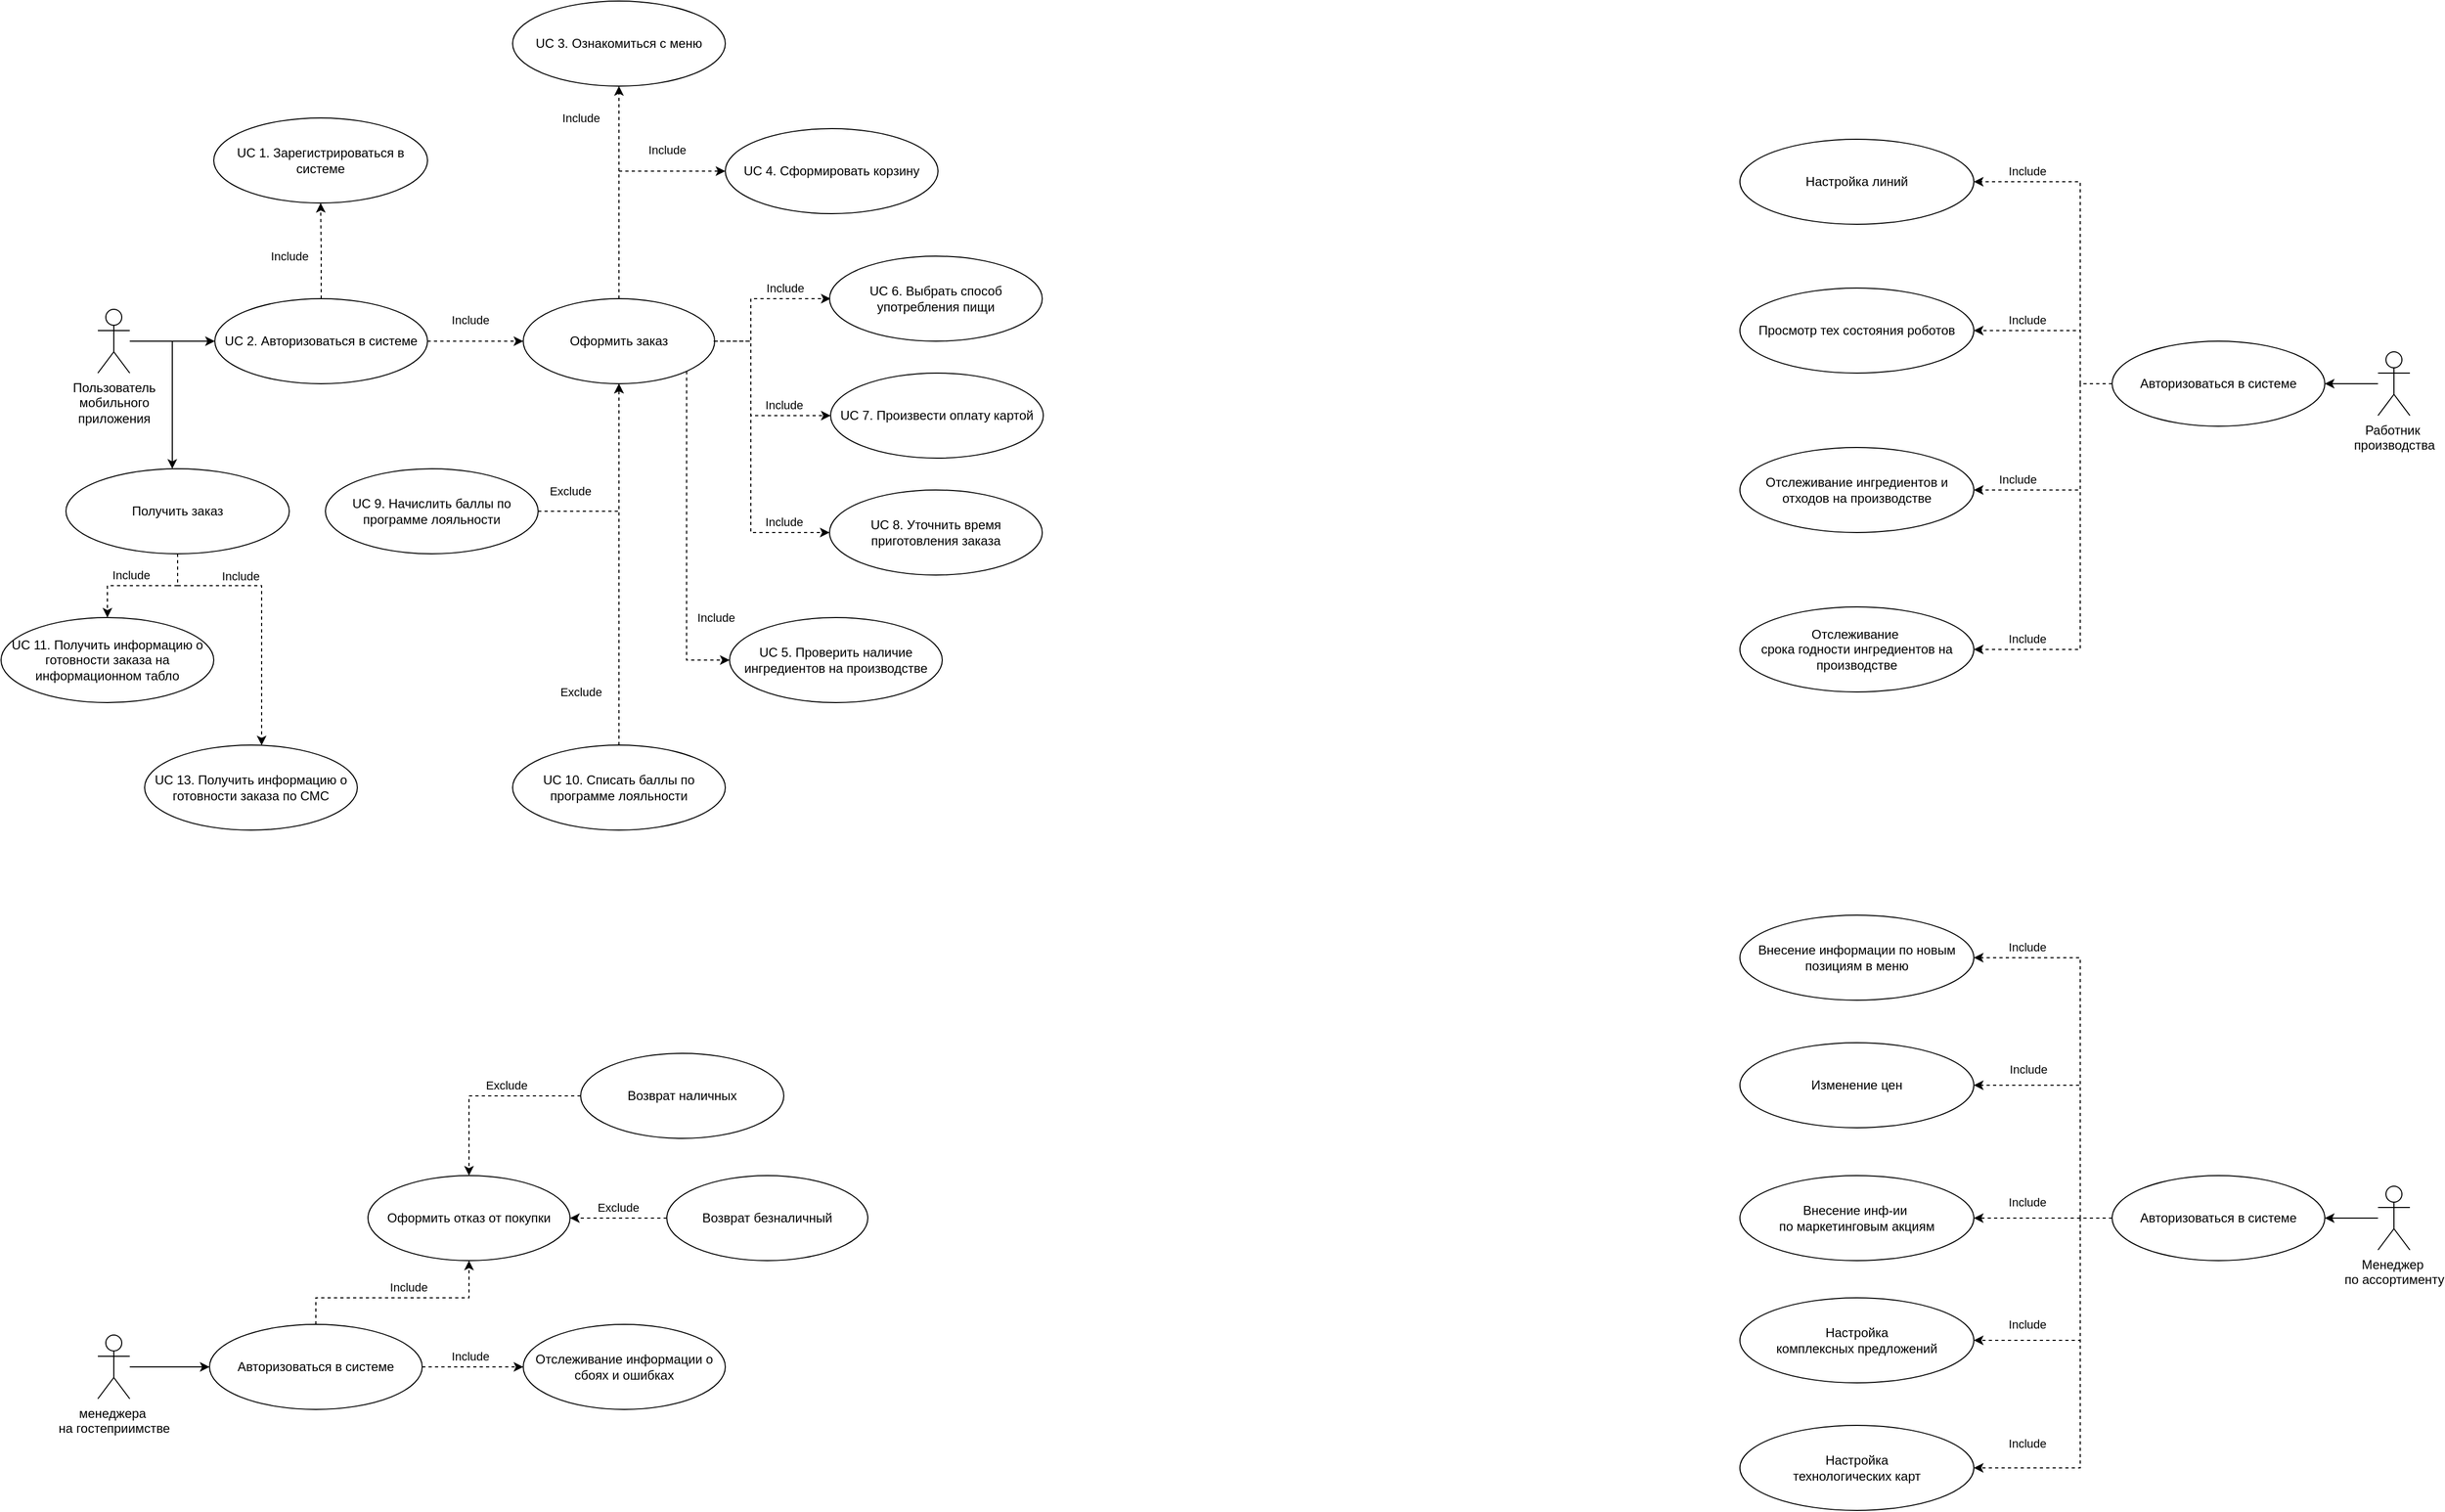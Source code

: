 <mxfile version="24.7.8">
  <diagram name="Use Case Диаграмма" id="fJJq1XX_mRZzDXfVeCcK">
    <mxGraphModel dx="3212" dy="3444" grid="1" gridSize="10" guides="1" tooltips="1" connect="1" arrows="1" fold="1" page="1" pageScale="1" pageWidth="2336" pageHeight="1654" math="0" shadow="0">
      <root>
        <mxCell id="0" />
        <mxCell id="1" parent="0" />
        <mxCell id="2KnxjuEomBfJzouwD6Fb-40" style="edgeStyle=orthogonalEdgeStyle;rounded=0;orthogonalLoop=1;jettySize=auto;html=1;" parent="1" source="2KnxjuEomBfJzouwD6Fb-1" target="WVVziGgROj0bDpGngW4Q-1" edge="1">
          <mxGeometry relative="1" as="geometry">
            <Array as="points">
              <mxPoint x="166" y="360" />
            </Array>
            <mxPoint x="176" y="670" as="targetPoint" />
          </mxGeometry>
        </mxCell>
        <mxCell id="2KnxjuEomBfJzouwD6Fb-1" value="Пользователь&lt;div&gt;мобильного&lt;/div&gt;&lt;div&gt;приложения&lt;/div&gt;" style="shape=umlActor;verticalLabelPosition=bottom;verticalAlign=top;html=1;outlineConnect=0;" parent="1" vertex="1">
          <mxGeometry x="96" y="330" width="30" height="60" as="geometry" />
        </mxCell>
        <mxCell id="2KnxjuEomBfJzouwD6Fb-2" value="UC 3. Ознакомиться с меню" style="ellipse;whiteSpace=wrap;html=1;" parent="1" vertex="1">
          <mxGeometry x="486" y="40" width="200" height="80" as="geometry" />
        </mxCell>
        <mxCell id="WVVziGgROj0bDpGngW4Q-11" style="edgeStyle=orthogonalEdgeStyle;rounded=0;orthogonalLoop=1;jettySize=auto;html=1;entryX=0;entryY=0.5;entryDx=0;entryDy=0;" parent="1" source="2KnxjuEomBfJzouwD6Fb-4" target="fuGRsd_ZNtnHL-tRLTo3-11" edge="1">
          <mxGeometry relative="1" as="geometry" />
        </mxCell>
        <mxCell id="2KnxjuEomBfJzouwD6Fb-4" value="менеджера&amp;nbsp;&lt;div&gt;на гостеприимстве&lt;/div&gt;" style="shape=umlActor;verticalLabelPosition=bottom;verticalAlign=top;html=1;outlineConnect=0;" parent="1" vertex="1">
          <mxGeometry x="96" y="1295" width="30" height="60" as="geometry" />
        </mxCell>
        <mxCell id="2KnxjuEomBfJzouwD6Fb-5" value="Работник&amp;nbsp;&lt;div&gt;производства&lt;/div&gt;" style="shape=umlActor;verticalLabelPosition=bottom;verticalAlign=top;html=1;outlineConnect=0;" parent="1" vertex="1">
          <mxGeometry x="2240" y="370" width="30" height="60" as="geometry" />
        </mxCell>
        <mxCell id="2KnxjuEomBfJzouwD6Fb-22" style="edgeStyle=orthogonalEdgeStyle;rounded=0;orthogonalLoop=1;jettySize=auto;html=1;entryX=0.5;entryY=1;entryDx=0;entryDy=0;dashed=1;exitX=0.5;exitY=0;exitDx=0;exitDy=0;" parent="1" source="2KnxjuEomBfJzouwD6Fb-7" target="2KnxjuEomBfJzouwD6Fb-2" edge="1">
          <mxGeometry relative="1" as="geometry" />
        </mxCell>
        <mxCell id="JKTobScpTLqDX-uIJul1-3" value="Include" style="edgeLabel;html=1;align=center;verticalAlign=middle;resizable=0;points=[];" parent="2KnxjuEomBfJzouwD6Fb-22" vertex="1" connectable="0">
          <mxGeometry x="0.391" y="1" relative="1" as="geometry">
            <mxPoint x="-35" y="-31" as="offset" />
          </mxGeometry>
        </mxCell>
        <mxCell id="2KnxjuEomBfJzouwD6Fb-36" style="edgeStyle=orthogonalEdgeStyle;rounded=0;orthogonalLoop=1;jettySize=auto;html=1;dashed=1;entryX=0;entryY=0.5;entryDx=0;entryDy=0;" parent="1" source="2KnxjuEomBfJzouwD6Fb-7" target="2KnxjuEomBfJzouwD6Fb-17" edge="1">
          <mxGeometry relative="1" as="geometry">
            <Array as="points">
              <mxPoint x="586" y="200" />
            </Array>
          </mxGeometry>
        </mxCell>
        <mxCell id="JKTobScpTLqDX-uIJul1-2" value="Include" style="edgeLabel;html=1;align=center;verticalAlign=middle;resizable=0;points=[];" parent="2KnxjuEomBfJzouwD6Fb-36" vertex="1" connectable="0">
          <mxGeometry x="0.297" y="3" relative="1" as="geometry">
            <mxPoint x="22" y="-17" as="offset" />
          </mxGeometry>
        </mxCell>
        <mxCell id="WVVziGgROj0bDpGngW4Q-5" style="edgeStyle=orthogonalEdgeStyle;rounded=0;orthogonalLoop=1;jettySize=auto;html=1;dashed=1;entryX=0;entryY=0.5;entryDx=0;entryDy=0;exitX=1;exitY=0.5;exitDx=0;exitDy=0;" parent="1" source="2KnxjuEomBfJzouwD6Fb-7" target="2KnxjuEomBfJzouwD6Fb-15" edge="1">
          <mxGeometry relative="1" as="geometry">
            <Array as="points">
              <mxPoint x="710" y="360" />
              <mxPoint x="710" y="430" />
            </Array>
            <mxPoint x="686" y="360" as="sourcePoint" />
            <mxPoint x="797" y="320" as="targetPoint" />
          </mxGeometry>
        </mxCell>
        <mxCell id="JKTobScpTLqDX-uIJul1-1" value="Include" style="edgeLabel;html=1;align=center;verticalAlign=middle;resizable=0;points=[];" parent="WVVziGgROj0bDpGngW4Q-5" vertex="1" connectable="0">
          <mxGeometry x="0.23" y="2" relative="1" as="geometry">
            <mxPoint x="25" y="-8" as="offset" />
          </mxGeometry>
        </mxCell>
        <mxCell id="2KnxjuEomBfJzouwD6Fb-7" value="&lt;div&gt;Оформить заказ&lt;/div&gt;" style="ellipse;whiteSpace=wrap;html=1;" parent="1" vertex="1">
          <mxGeometry x="496" y="320" width="180" height="80" as="geometry" />
        </mxCell>
        <mxCell id="2KnxjuEomBfJzouwD6Fb-15" value="UC 7. Произвести оплату картой" style="ellipse;whiteSpace=wrap;html=1;" parent="1" vertex="1">
          <mxGeometry x="785" y="390" width="200" height="80" as="geometry" />
        </mxCell>
        <mxCell id="2KnxjuEomBfJzouwD6Fb-17" value="UC 4. Сформировать корзину" style="ellipse;whiteSpace=wrap;html=1;" parent="1" vertex="1">
          <mxGeometry x="686" y="160" width="200" height="80" as="geometry" />
        </mxCell>
        <mxCell id="2KnxjuEomBfJzouwD6Fb-37" value="UC 1. Зарегистрироваться в системе" style="ellipse;whiteSpace=wrap;html=1;" parent="1" vertex="1">
          <mxGeometry x="205" y="150" width="201" height="80" as="geometry" />
        </mxCell>
        <mxCell id="WVVziGgROj0bDpGngW4Q-1" value="Получить заказ" style="ellipse;whiteSpace=wrap;html=1;" parent="1" vertex="1">
          <mxGeometry x="66" y="480" width="210" height="80" as="geometry" />
        </mxCell>
        <mxCell id="WVVziGgROj0bDpGngW4Q-10" value="Оформить отказ от покупки" style="ellipse;whiteSpace=wrap;html=1;" parent="1" vertex="1">
          <mxGeometry x="350" y="1145" width="190" height="80" as="geometry" />
        </mxCell>
        <mxCell id="WVVziGgROj0bDpGngW4Q-41" style="edgeStyle=orthogonalEdgeStyle;rounded=0;orthogonalLoop=1;jettySize=auto;html=1;dashed=1;" parent="1" source="WVVziGgROj0bDpGngW4Q-12" target="WVVziGgROj0bDpGngW4Q-10" edge="1">
          <mxGeometry relative="1" as="geometry" />
        </mxCell>
        <mxCell id="JKTobScpTLqDX-uIJul1-8" value="Exclude" style="edgeLabel;html=1;align=center;verticalAlign=middle;resizable=0;points=[];" parent="WVVziGgROj0bDpGngW4Q-41" vertex="1" connectable="0">
          <mxGeometry x="-0.219" y="-2" relative="1" as="geometry">
            <mxPoint y="-8" as="offset" />
          </mxGeometry>
        </mxCell>
        <mxCell id="WVVziGgROj0bDpGngW4Q-12" value="Возврат наличных" style="ellipse;whiteSpace=wrap;html=1;" parent="1" vertex="1">
          <mxGeometry x="550" y="1030" width="191" height="80" as="geometry" />
        </mxCell>
        <mxCell id="WVVziGgROj0bDpGngW4Q-42" style="edgeStyle=orthogonalEdgeStyle;rounded=0;orthogonalLoop=1;jettySize=auto;html=1;dashed=1;" parent="1" source="WVVziGgROj0bDpGngW4Q-13" target="WVVziGgROj0bDpGngW4Q-10" edge="1">
          <mxGeometry relative="1" as="geometry" />
        </mxCell>
        <mxCell id="JKTobScpTLqDX-uIJul1-9" value="Exclude" style="edgeLabel;html=1;align=center;verticalAlign=middle;resizable=0;points=[];" parent="WVVziGgROj0bDpGngW4Q-42" vertex="1" connectable="0">
          <mxGeometry x="0.161" y="-2" relative="1" as="geometry">
            <mxPoint x="7" y="-8" as="offset" />
          </mxGeometry>
        </mxCell>
        <mxCell id="WVVziGgROj0bDpGngW4Q-13" value="Возврат безналичный" style="ellipse;whiteSpace=wrap;html=1;" parent="1" vertex="1">
          <mxGeometry x="631" y="1145" width="189" height="80" as="geometry" />
        </mxCell>
        <mxCell id="WVVziGgROj0bDpGngW4Q-16" value="Отслеживание информации о сбоях и ошибках" style="ellipse;whiteSpace=wrap;html=1;" parent="1" vertex="1">
          <mxGeometry x="496" y="1285" width="190" height="80" as="geometry" />
        </mxCell>
        <mxCell id="WVVziGgROj0bDpGngW4Q-18" value="Просмотр тех состояния роботов" style="ellipse;whiteSpace=wrap;html=1;" parent="1" vertex="1">
          <mxGeometry x="1640" y="310" width="220" height="80" as="geometry" />
        </mxCell>
        <mxCell id="fuGRsd_ZNtnHL-tRLTo3-41" style="edgeStyle=orthogonalEdgeStyle;rounded=0;orthogonalLoop=1;jettySize=auto;html=1;" edge="1" parent="1" source="WVVziGgROj0bDpGngW4Q-24" target="fuGRsd_ZNtnHL-tRLTo3-40">
          <mxGeometry relative="1" as="geometry" />
        </mxCell>
        <mxCell id="WVVziGgROj0bDpGngW4Q-24" value="Менеджер&amp;nbsp;&lt;div&gt;&lt;span style=&quot;background-color: initial;&quot;&gt;по ассортименту&lt;/span&gt;&lt;br&gt;&lt;/div&gt;" style="shape=umlActor;verticalLabelPosition=bottom;verticalAlign=top;html=1;outlineConnect=0;" parent="1" vertex="1">
          <mxGeometry x="2240" y="1155" width="30" height="60" as="geometry" />
        </mxCell>
        <mxCell id="WVVziGgROj0bDpGngW4Q-25" value="Изменение цен" style="ellipse;whiteSpace=wrap;html=1;" parent="1" vertex="1">
          <mxGeometry x="1640" y="1020" width="220" height="80" as="geometry" />
        </mxCell>
        <mxCell id="WVVziGgROj0bDpGngW4Q-26" value="Внесение инф-ии&amp;nbsp;&lt;div&gt;по маркетинговым акциям&lt;/div&gt;" style="ellipse;whiteSpace=wrap;html=1;" parent="1" vertex="1">
          <mxGeometry x="1640" y="1145" width="220" height="80" as="geometry" />
        </mxCell>
        <mxCell id="WVVziGgROj0bDpGngW4Q-27" value="&lt;div&gt;Настройка&lt;/div&gt;&lt;div&gt;комплексных предложений&lt;/div&gt;" style="ellipse;whiteSpace=wrap;html=1;" parent="1" vertex="1">
          <mxGeometry x="1640" y="1260" width="220" height="80" as="geometry" />
        </mxCell>
        <mxCell id="WVVziGgROj0bDpGngW4Q-28" value="Настройка&lt;div&gt;технологических карт&lt;/div&gt;" style="ellipse;whiteSpace=wrap;html=1;" parent="1" vertex="1">
          <mxGeometry x="1640" y="1380" width="220" height="80" as="geometry" />
        </mxCell>
        <mxCell id="RK_-q4mZu8b8Ad0vriyA-3" value="Внесение информации по новым позициям в меню" style="ellipse;whiteSpace=wrap;html=1;" parent="1" vertex="1">
          <mxGeometry x="1640" y="900" width="220" height="80" as="geometry" />
        </mxCell>
        <mxCell id="3RgpwWAc2uI96QLU7Ao8-4" value="Настройка линий" style="ellipse;whiteSpace=wrap;html=1;" parent="1" vertex="1">
          <mxGeometry x="1640" y="170" width="220" height="80" as="geometry" />
        </mxCell>
        <mxCell id="3RgpwWAc2uI96QLU7Ao8-6" value="Отслеживание ингредиентов и отходов на производстве" style="ellipse;whiteSpace=wrap;html=1;" parent="1" vertex="1">
          <mxGeometry x="1640" y="460" width="220" height="80" as="geometry" />
        </mxCell>
        <mxCell id="3RgpwWAc2uI96QLU7Ao8-7" value="Отслеживание&amp;nbsp;&lt;div&gt;срока годности ингредиентов на производстве&lt;/div&gt;" style="ellipse;whiteSpace=wrap;html=1;" parent="1" vertex="1">
          <mxGeometry x="1640" y="610" width="220" height="80" as="geometry" />
        </mxCell>
        <mxCell id="UeGWLzC9heVgN8gd-0fB-1" value="UC 10. Списать баллы по программе лояльности" style="ellipse;whiteSpace=wrap;html=1;" parent="1" vertex="1">
          <mxGeometry x="486" y="740" width="200" height="80" as="geometry" />
        </mxCell>
        <mxCell id="UeGWLzC9heVgN8gd-0fB-2" style="edgeStyle=orthogonalEdgeStyle;rounded=0;orthogonalLoop=1;jettySize=auto;html=1;dashed=1;exitX=0.5;exitY=0;exitDx=0;exitDy=0;entryX=0.5;entryY=1;entryDx=0;entryDy=0;" parent="1" source="UeGWLzC9heVgN8gd-0fB-1" target="2KnxjuEomBfJzouwD6Fb-7" edge="1">
          <mxGeometry relative="1" as="geometry">
            <Array as="points" />
            <mxPoint x="773" y="690" as="sourcePoint" />
            <mxPoint x="666" y="520" as="targetPoint" />
          </mxGeometry>
        </mxCell>
        <mxCell id="UeGWLzC9heVgN8gd-0fB-3" value="Exclude" style="edgeLabel;html=1;align=center;verticalAlign=middle;resizable=0;points=[];" parent="UeGWLzC9heVgN8gd-0fB-2" vertex="1" connectable="0">
          <mxGeometry x="0.471" y="-1" relative="1" as="geometry">
            <mxPoint x="-37" y="200" as="offset" />
          </mxGeometry>
        </mxCell>
        <mxCell id="UeGWLzC9heVgN8gd-0fB-4" value="UC 11. Получить информацию о готовности заказа на информационном табло" style="ellipse;whiteSpace=wrap;html=1;" parent="1" vertex="1">
          <mxGeometry x="5" y="620" width="200" height="80" as="geometry" />
        </mxCell>
        <mxCell id="UeGWLzC9heVgN8gd-0fB-5" style="edgeStyle=orthogonalEdgeStyle;rounded=0;orthogonalLoop=1;jettySize=auto;html=1;dashed=1;exitX=0.5;exitY=1;exitDx=0;exitDy=0;" parent="1" source="WVVziGgROj0bDpGngW4Q-1" target="UeGWLzC9heVgN8gd-0fB-4" edge="1">
          <mxGeometry relative="1" as="geometry">
            <Array as="points" />
            <mxPoint x="170" y="630" as="sourcePoint" />
            <mxPoint x="236" y="690" as="targetPoint" />
          </mxGeometry>
        </mxCell>
        <mxCell id="UeGWLzC9heVgN8gd-0fB-6" value="Include" style="edgeLabel;html=1;align=center;verticalAlign=middle;resizable=0;points=[];" parent="UeGWLzC9heVgN8gd-0fB-5" vertex="1" connectable="0">
          <mxGeometry x="0.23" y="2" relative="1" as="geometry">
            <mxPoint x="3" y="-12" as="offset" />
          </mxGeometry>
        </mxCell>
        <mxCell id="UeGWLzC9heVgN8gd-0fB-10" value="UC 6. Выбрать способ употребления пищи" style="ellipse;whiteSpace=wrap;html=1;" parent="1" vertex="1">
          <mxGeometry x="784" y="280" width="200" height="80" as="geometry" />
        </mxCell>
        <mxCell id="S9_bSr18i5k56wxXJ2rg-1" value="UC 9.&amp;nbsp;Начислить баллы по программе лояльности" style="ellipse;whiteSpace=wrap;html=1;" parent="1" vertex="1">
          <mxGeometry x="310" y="480" width="200" height="80" as="geometry" />
        </mxCell>
        <mxCell id="S9_bSr18i5k56wxXJ2rg-2" style="edgeStyle=orthogonalEdgeStyle;rounded=0;orthogonalLoop=1;jettySize=auto;html=1;dashed=1;exitX=1;exitY=0.5;exitDx=0;exitDy=0;" parent="1" source="S9_bSr18i5k56wxXJ2rg-1" edge="1">
          <mxGeometry relative="1" as="geometry">
            <Array as="points">
              <mxPoint x="586" y="520" />
            </Array>
            <mxPoint x="520" y="650" as="sourcePoint" />
            <mxPoint x="586" y="400" as="targetPoint" />
          </mxGeometry>
        </mxCell>
        <mxCell id="S9_bSr18i5k56wxXJ2rg-3" value="Exclude" style="edgeLabel;html=1;align=center;verticalAlign=middle;resizable=0;points=[];" parent="S9_bSr18i5k56wxXJ2rg-2" vertex="1" connectable="0">
          <mxGeometry x="0.471" y="-1" relative="1" as="geometry">
            <mxPoint x="-47" y="49" as="offset" />
          </mxGeometry>
        </mxCell>
        <mxCell id="fuGRsd_ZNtnHL-tRLTo3-4" style="edgeStyle=orthogonalEdgeStyle;rounded=0;orthogonalLoop=1;jettySize=auto;html=1;dashed=1;entryX=0;entryY=0.5;entryDx=0;entryDy=0;exitX=1;exitY=0.5;exitDx=0;exitDy=0;" edge="1" parent="1">
          <mxGeometry relative="1" as="geometry">
            <Array as="points">
              <mxPoint x="710" y="360" />
              <mxPoint x="710" y="320" />
            </Array>
            <mxPoint x="675" y="360" as="sourcePoint" />
            <mxPoint x="785.0" y="320" as="targetPoint" />
          </mxGeometry>
        </mxCell>
        <mxCell id="fuGRsd_ZNtnHL-tRLTo3-5" value="Include" style="edgeLabel;html=1;align=center;verticalAlign=middle;resizable=0;points=[];" vertex="1" connectable="0" parent="fuGRsd_ZNtnHL-tRLTo3-4">
          <mxGeometry x="0.23" y="2" relative="1" as="geometry">
            <mxPoint x="14" y="-8" as="offset" />
          </mxGeometry>
        </mxCell>
        <mxCell id="fuGRsd_ZNtnHL-tRLTo3-8" style="edgeStyle=orthogonalEdgeStyle;rounded=0;orthogonalLoop=1;jettySize=auto;html=1;dashed=1;exitX=0.5;exitY=0;exitDx=0;exitDy=0;entryX=0.5;entryY=1;entryDx=0;entryDy=0;" edge="1" parent="1" source="3RgpwWAc2uI96QLU7Ao8-1" target="2KnxjuEomBfJzouwD6Fb-37">
          <mxGeometry relative="1" as="geometry">
            <mxPoint x="496" y="320" as="sourcePoint" />
            <mxPoint x="476" y="-10" as="targetPoint" />
            <Array as="points" />
          </mxGeometry>
        </mxCell>
        <mxCell id="fuGRsd_ZNtnHL-tRLTo3-9" value="Include" style="edgeLabel;html=1;align=center;verticalAlign=middle;resizable=0;points=[];" vertex="1" connectable="0" parent="fuGRsd_ZNtnHL-tRLTo3-8">
          <mxGeometry x="0.391" y="1" relative="1" as="geometry">
            <mxPoint x="-29" y="22" as="offset" />
          </mxGeometry>
        </mxCell>
        <mxCell id="fuGRsd_ZNtnHL-tRLTo3-11" value="Авторизоваться в системе" style="ellipse;whiteSpace=wrap;html=1;" vertex="1" parent="1">
          <mxGeometry x="201" y="1285" width="200" height="80" as="geometry" />
        </mxCell>
        <mxCell id="fuGRsd_ZNtnHL-tRLTo3-18" value="" style="edgeStyle=orthogonalEdgeStyle;rounded=0;orthogonalLoop=1;jettySize=auto;html=1;entryX=0;entryY=0.5;entryDx=0;entryDy=0;" edge="1" parent="1" source="2KnxjuEomBfJzouwD6Fb-1" target="3RgpwWAc2uI96QLU7Ao8-1">
          <mxGeometry relative="1" as="geometry">
            <mxPoint x="126" y="360" as="sourcePoint" />
            <mxPoint x="446" y="360" as="targetPoint" />
          </mxGeometry>
        </mxCell>
        <mxCell id="3RgpwWAc2uI96QLU7Ao8-1" value="UC 2.&amp;nbsp;Авторизоваться в системе" style="ellipse;whiteSpace=wrap;html=1;" parent="1" vertex="1">
          <mxGeometry x="206" y="320" width="200" height="80" as="geometry" />
        </mxCell>
        <mxCell id="fuGRsd_ZNtnHL-tRLTo3-19" style="edgeStyle=orthogonalEdgeStyle;rounded=0;orthogonalLoop=1;jettySize=auto;html=1;dashed=1;exitX=1;exitY=0.5;exitDx=0;exitDy=0;" edge="1" parent="1" source="3RgpwWAc2uI96QLU7Ao8-1">
          <mxGeometry relative="1" as="geometry">
            <Array as="points">
              <mxPoint x="476" y="360" />
              <mxPoint x="476" y="360" />
            </Array>
            <mxPoint x="596" y="330" as="sourcePoint" />
            <mxPoint x="496" y="360" as="targetPoint" />
          </mxGeometry>
        </mxCell>
        <mxCell id="fuGRsd_ZNtnHL-tRLTo3-20" value="Include" style="edgeLabel;html=1;align=center;verticalAlign=middle;resizable=0;points=[];" vertex="1" connectable="0" parent="fuGRsd_ZNtnHL-tRLTo3-19">
          <mxGeometry x="0.297" y="3" relative="1" as="geometry">
            <mxPoint x="-19" y="-17" as="offset" />
          </mxGeometry>
        </mxCell>
        <mxCell id="fuGRsd_ZNtnHL-tRLTo3-24" value="Авторизоваться в системе" style="ellipse;whiteSpace=wrap;html=1;" vertex="1" parent="1">
          <mxGeometry x="1990" y="360" width="200" height="80" as="geometry" />
        </mxCell>
        <mxCell id="fuGRsd_ZNtnHL-tRLTo3-27" style="edgeStyle=orthogonalEdgeStyle;rounded=0;orthogonalLoop=1;jettySize=auto;html=1;entryX=1;entryY=0.5;entryDx=0;entryDy=0;" edge="1" parent="1" source="2KnxjuEomBfJzouwD6Fb-5" target="fuGRsd_ZNtnHL-tRLTo3-24">
          <mxGeometry relative="1" as="geometry">
            <mxPoint x="2330" y="370" as="sourcePoint" />
            <mxPoint x="2240" y="530" as="targetPoint" />
          </mxGeometry>
        </mxCell>
        <mxCell id="fuGRsd_ZNtnHL-tRLTo3-28" style="edgeStyle=orthogonalEdgeStyle;rounded=0;orthogonalLoop=1;jettySize=auto;html=1;dashed=1;exitX=0;exitY=0.5;exitDx=0;exitDy=0;entryX=1;entryY=0.5;entryDx=0;entryDy=0;" edge="1" parent="1" source="fuGRsd_ZNtnHL-tRLTo3-24" target="3RgpwWAc2uI96QLU7Ao8-7">
          <mxGeometry relative="1" as="geometry">
            <mxPoint x="1960" y="430" as="sourcePoint" />
            <mxPoint x="2135" y="505" as="targetPoint" />
            <Array as="points">
              <mxPoint x="1960" y="400" />
              <mxPoint x="1960" y="650" />
            </Array>
          </mxGeometry>
        </mxCell>
        <mxCell id="fuGRsd_ZNtnHL-tRLTo3-29" value="Include" style="edgeLabel;html=1;align=center;verticalAlign=middle;resizable=0;points=[];" vertex="1" connectable="0" parent="fuGRsd_ZNtnHL-tRLTo3-28">
          <mxGeometry x="0.391" y="1" relative="1" as="geometry">
            <mxPoint x="-51" y="5" as="offset" />
          </mxGeometry>
        </mxCell>
        <mxCell id="fuGRsd_ZNtnHL-tRLTo3-30" style="edgeStyle=orthogonalEdgeStyle;rounded=0;orthogonalLoop=1;jettySize=auto;html=1;dashed=1;exitX=0;exitY=0.5;exitDx=0;exitDy=0;entryX=1;entryY=0.5;entryDx=0;entryDy=0;" edge="1" parent="1" source="fuGRsd_ZNtnHL-tRLTo3-24" target="3RgpwWAc2uI96QLU7Ao8-6">
          <mxGeometry relative="1" as="geometry">
            <mxPoint x="2020" y="380" as="sourcePoint" />
            <mxPoint x="1870" y="540" as="targetPoint" />
            <Array as="points">
              <mxPoint x="1960" y="400" />
              <mxPoint x="1960" y="500" />
            </Array>
          </mxGeometry>
        </mxCell>
        <mxCell id="fuGRsd_ZNtnHL-tRLTo3-31" value="Include" style="edgeLabel;html=1;align=center;verticalAlign=middle;resizable=0;points=[];" vertex="1" connectable="0" parent="fuGRsd_ZNtnHL-tRLTo3-30">
          <mxGeometry x="0.391" y="1" relative="1" as="geometry">
            <mxPoint x="-29" y="-11" as="offset" />
          </mxGeometry>
        </mxCell>
        <mxCell id="fuGRsd_ZNtnHL-tRLTo3-32" style="edgeStyle=orthogonalEdgeStyle;rounded=0;orthogonalLoop=1;jettySize=auto;html=1;dashed=1;exitX=0;exitY=0.5;exitDx=0;exitDy=0;entryX=1;entryY=0.5;entryDx=0;entryDy=0;" edge="1" parent="1" source="fuGRsd_ZNtnHL-tRLTo3-24" target="WVVziGgROj0bDpGngW4Q-18">
          <mxGeometry relative="1" as="geometry">
            <mxPoint x="2020" y="380" as="sourcePoint" />
            <mxPoint x="1870" y="440" as="targetPoint" />
            <Array as="points">
              <mxPoint x="1960" y="400" />
              <mxPoint x="1960" y="350" />
            </Array>
          </mxGeometry>
        </mxCell>
        <mxCell id="fuGRsd_ZNtnHL-tRLTo3-33" value="Include" style="edgeLabel;html=1;align=center;verticalAlign=middle;resizable=0;points=[];" vertex="1" connectable="0" parent="fuGRsd_ZNtnHL-tRLTo3-32">
          <mxGeometry x="0.391" y="1" relative="1" as="geometry">
            <mxPoint x="-5" y="-11" as="offset" />
          </mxGeometry>
        </mxCell>
        <mxCell id="fuGRsd_ZNtnHL-tRLTo3-34" style="edgeStyle=orthogonalEdgeStyle;rounded=0;orthogonalLoop=1;jettySize=auto;html=1;dashed=1;exitX=0;exitY=0.5;exitDx=0;exitDy=0;entryX=1;entryY=0.5;entryDx=0;entryDy=0;" edge="1" parent="1" source="fuGRsd_ZNtnHL-tRLTo3-24" target="3RgpwWAc2uI96QLU7Ao8-4">
          <mxGeometry relative="1" as="geometry">
            <mxPoint x="2000" y="380" as="sourcePoint" />
            <mxPoint x="1870" y="330" as="targetPoint" />
            <Array as="points">
              <mxPoint x="1960" y="400" />
              <mxPoint x="1960" y="210" />
            </Array>
          </mxGeometry>
        </mxCell>
        <mxCell id="fuGRsd_ZNtnHL-tRLTo3-35" value="Include" style="edgeLabel;html=1;align=center;verticalAlign=middle;resizable=0;points=[];" vertex="1" connectable="0" parent="fuGRsd_ZNtnHL-tRLTo3-34">
          <mxGeometry x="0.391" y="1" relative="1" as="geometry">
            <mxPoint x="-48" y="-11" as="offset" />
          </mxGeometry>
        </mxCell>
        <mxCell id="fuGRsd_ZNtnHL-tRLTo3-36" style="edgeStyle=orthogonalEdgeStyle;rounded=0;orthogonalLoop=1;jettySize=auto;html=1;dashed=1;entryX=0;entryY=0.5;entryDx=0;entryDy=0;exitX=1;exitY=0.5;exitDx=0;exitDy=0;" edge="1" parent="1" source="fuGRsd_ZNtnHL-tRLTo3-11" target="WVVziGgROj0bDpGngW4Q-16">
          <mxGeometry relative="1" as="geometry">
            <Array as="points">
              <mxPoint x="470" y="1325" />
              <mxPoint x="470" y="1325" />
            </Array>
            <mxPoint x="420" y="1320" as="sourcePoint" />
            <mxPoint x="529" y="1390" as="targetPoint" />
          </mxGeometry>
        </mxCell>
        <mxCell id="fuGRsd_ZNtnHL-tRLTo3-37" value="Include" style="edgeLabel;html=1;align=center;verticalAlign=middle;resizable=0;points=[];" vertex="1" connectable="0" parent="fuGRsd_ZNtnHL-tRLTo3-36">
          <mxGeometry x="0.23" y="2" relative="1" as="geometry">
            <mxPoint x="-14" y="-8" as="offset" />
          </mxGeometry>
        </mxCell>
        <mxCell id="fuGRsd_ZNtnHL-tRLTo3-38" style="edgeStyle=orthogonalEdgeStyle;rounded=0;orthogonalLoop=1;jettySize=auto;html=1;dashed=1;entryX=0.5;entryY=1;entryDx=0;entryDy=0;exitX=0.5;exitY=0;exitDx=0;exitDy=0;" edge="1" parent="1" source="fuGRsd_ZNtnHL-tRLTo3-11" target="WVVziGgROj0bDpGngW4Q-10">
          <mxGeometry relative="1" as="geometry">
            <Array as="points">
              <mxPoint x="301" y="1260" />
              <mxPoint x="445" y="1260" />
            </Array>
            <mxPoint x="411" y="1335" as="sourcePoint" />
            <mxPoint x="506" y="1335" as="targetPoint" />
          </mxGeometry>
        </mxCell>
        <mxCell id="fuGRsd_ZNtnHL-tRLTo3-39" value="Include" style="edgeLabel;html=1;align=center;verticalAlign=middle;resizable=0;points=[];" vertex="1" connectable="0" parent="fuGRsd_ZNtnHL-tRLTo3-38">
          <mxGeometry x="0.23" y="2" relative="1" as="geometry">
            <mxPoint x="-14" y="-8" as="offset" />
          </mxGeometry>
        </mxCell>
        <mxCell id="fuGRsd_ZNtnHL-tRLTo3-40" value="Авторизоваться в системе" style="ellipse;whiteSpace=wrap;html=1;" vertex="1" parent="1">
          <mxGeometry x="1990" y="1145" width="200" height="80" as="geometry" />
        </mxCell>
        <mxCell id="fuGRsd_ZNtnHL-tRLTo3-42" style="edgeStyle=orthogonalEdgeStyle;rounded=0;orthogonalLoop=1;jettySize=auto;html=1;dashed=1;exitX=0;exitY=0.5;exitDx=0;exitDy=0;entryX=1;entryY=0.5;entryDx=0;entryDy=0;" edge="1" parent="1" source="fuGRsd_ZNtnHL-tRLTo3-40" target="WVVziGgROj0bDpGngW4Q-28">
          <mxGeometry relative="1" as="geometry">
            <mxPoint x="1990" y="1175" as="sourcePoint" />
            <mxPoint x="1860" y="1425" as="targetPoint" />
            <Array as="points">
              <mxPoint x="1960" y="1185" />
              <mxPoint x="1960" y="1420" />
            </Array>
          </mxGeometry>
        </mxCell>
        <mxCell id="fuGRsd_ZNtnHL-tRLTo3-43" value="Include" style="edgeLabel;html=1;align=center;verticalAlign=middle;resizable=0;points=[];" vertex="1" connectable="0" parent="fuGRsd_ZNtnHL-tRLTo3-42">
          <mxGeometry x="0.391" y="1" relative="1" as="geometry">
            <mxPoint x="-51" y="-12" as="offset" />
          </mxGeometry>
        </mxCell>
        <mxCell id="fuGRsd_ZNtnHL-tRLTo3-44" style="edgeStyle=orthogonalEdgeStyle;rounded=0;orthogonalLoop=1;jettySize=auto;html=1;dashed=1;exitX=0;exitY=0.5;exitDx=0;exitDy=0;entryX=1;entryY=0.5;entryDx=0;entryDy=0;" edge="1" parent="1" source="fuGRsd_ZNtnHL-tRLTo3-40" target="WVVziGgROj0bDpGngW4Q-27">
          <mxGeometry relative="1" as="geometry">
            <mxPoint x="2000" y="1195" as="sourcePoint" />
            <mxPoint x="1870" y="1430" as="targetPoint" />
            <Array as="points">
              <mxPoint x="1960" y="1185" />
              <mxPoint x="1960" y="1300" />
            </Array>
          </mxGeometry>
        </mxCell>
        <mxCell id="fuGRsd_ZNtnHL-tRLTo3-45" value="Include" style="edgeLabel;html=1;align=center;verticalAlign=middle;resizable=0;points=[];" vertex="1" connectable="0" parent="fuGRsd_ZNtnHL-tRLTo3-44">
          <mxGeometry x="0.391" y="1" relative="1" as="geometry">
            <mxPoint x="-25" y="-16" as="offset" />
          </mxGeometry>
        </mxCell>
        <mxCell id="fuGRsd_ZNtnHL-tRLTo3-46" style="edgeStyle=orthogonalEdgeStyle;rounded=0;orthogonalLoop=1;jettySize=auto;html=1;dashed=1;exitX=0;exitY=0.5;exitDx=0;exitDy=0;entryX=1;entryY=0.5;entryDx=0;entryDy=0;" edge="1" parent="1" source="fuGRsd_ZNtnHL-tRLTo3-40" target="WVVziGgROj0bDpGngW4Q-26">
          <mxGeometry relative="1" as="geometry">
            <mxPoint x="2000" y="1195" as="sourcePoint" />
            <mxPoint x="1870" y="1310" as="targetPoint" />
            <Array as="points">
              <mxPoint x="1980" y="1185" />
              <mxPoint x="1980" y="1185" />
            </Array>
          </mxGeometry>
        </mxCell>
        <mxCell id="fuGRsd_ZNtnHL-tRLTo3-47" value="Include" style="edgeLabel;html=1;align=center;verticalAlign=middle;resizable=0;points=[];" vertex="1" connectable="0" parent="fuGRsd_ZNtnHL-tRLTo3-46">
          <mxGeometry x="0.391" y="1" relative="1" as="geometry">
            <mxPoint x="10" y="-16" as="offset" />
          </mxGeometry>
        </mxCell>
        <mxCell id="fuGRsd_ZNtnHL-tRLTo3-48" style="edgeStyle=orthogonalEdgeStyle;rounded=0;orthogonalLoop=1;jettySize=auto;html=1;dashed=1;entryX=1;entryY=0.5;entryDx=0;entryDy=0;exitX=0;exitY=0.5;exitDx=0;exitDy=0;" edge="1" parent="1" source="fuGRsd_ZNtnHL-tRLTo3-40" target="WVVziGgROj0bDpGngW4Q-25">
          <mxGeometry relative="1" as="geometry">
            <mxPoint x="1980" y="1186" as="sourcePoint" />
            <mxPoint x="1870" y="1195" as="targetPoint" />
            <Array as="points">
              <mxPoint x="1960" y="1185" />
              <mxPoint x="1960" y="1060" />
            </Array>
          </mxGeometry>
        </mxCell>
        <mxCell id="fuGRsd_ZNtnHL-tRLTo3-49" value="Include" style="edgeLabel;html=1;align=center;verticalAlign=middle;resizable=0;points=[];" vertex="1" connectable="0" parent="fuGRsd_ZNtnHL-tRLTo3-48">
          <mxGeometry x="0.391" y="1" relative="1" as="geometry">
            <mxPoint x="-27" y="-16" as="offset" />
          </mxGeometry>
        </mxCell>
        <mxCell id="fuGRsd_ZNtnHL-tRLTo3-50" style="edgeStyle=orthogonalEdgeStyle;rounded=0;orthogonalLoop=1;jettySize=auto;html=1;dashed=1;entryX=1;entryY=0.5;entryDx=0;entryDy=0;exitX=0;exitY=0.5;exitDx=0;exitDy=0;" edge="1" parent="1" source="fuGRsd_ZNtnHL-tRLTo3-40" target="RK_-q4mZu8b8Ad0vriyA-3">
          <mxGeometry relative="1" as="geometry">
            <mxPoint x="2000" y="1195" as="sourcePoint" />
            <mxPoint x="1870" y="1070" as="targetPoint" />
            <Array as="points">
              <mxPoint x="1960" y="1185" />
              <mxPoint x="1960" y="940" />
            </Array>
          </mxGeometry>
        </mxCell>
        <mxCell id="fuGRsd_ZNtnHL-tRLTo3-51" value="Include" style="edgeLabel;html=1;align=center;verticalAlign=middle;resizable=0;points=[];" vertex="1" connectable="0" parent="fuGRsd_ZNtnHL-tRLTo3-50">
          <mxGeometry x="0.391" y="1" relative="1" as="geometry">
            <mxPoint x="-49" y="-24" as="offset" />
          </mxGeometry>
        </mxCell>
        <mxCell id="fuGRsd_ZNtnHL-tRLTo3-52" value="UC 8. Уточнить время приготовления заказа" style="ellipse;whiteSpace=wrap;html=1;" vertex="1" parent="1">
          <mxGeometry x="784" y="500" width="200" height="80" as="geometry" />
        </mxCell>
        <mxCell id="fuGRsd_ZNtnHL-tRLTo3-53" style="edgeStyle=orthogonalEdgeStyle;rounded=0;orthogonalLoop=1;jettySize=auto;html=1;dashed=1;entryX=0;entryY=0.5;entryDx=0;entryDy=0;exitX=1;exitY=0.5;exitDx=0;exitDy=0;" edge="1" parent="1" source="2KnxjuEomBfJzouwD6Fb-7" target="fuGRsd_ZNtnHL-tRLTo3-52">
          <mxGeometry relative="1" as="geometry">
            <Array as="points">
              <mxPoint x="710" y="360" />
              <mxPoint x="710" y="540" />
            </Array>
            <mxPoint x="686" y="370" as="sourcePoint" />
            <mxPoint x="795" y="440" as="targetPoint" />
          </mxGeometry>
        </mxCell>
        <mxCell id="fuGRsd_ZNtnHL-tRLTo3-54" value="Include" style="edgeLabel;html=1;align=center;verticalAlign=middle;resizable=0;points=[];" vertex="1" connectable="0" parent="fuGRsd_ZNtnHL-tRLTo3-53">
          <mxGeometry x="0.23" y="2" relative="1" as="geometry">
            <mxPoint x="29" y="27" as="offset" />
          </mxGeometry>
        </mxCell>
        <mxCell id="fuGRsd_ZNtnHL-tRLTo3-55" value="UC 5. Проверить наличие ингредиентов на производстве" style="ellipse;whiteSpace=wrap;html=1;" vertex="1" parent="1">
          <mxGeometry x="690" y="620" width="200" height="80" as="geometry" />
        </mxCell>
        <mxCell id="fuGRsd_ZNtnHL-tRLTo3-56" style="edgeStyle=orthogonalEdgeStyle;rounded=0;orthogonalLoop=1;jettySize=auto;html=1;dashed=1;entryX=0;entryY=0.5;entryDx=0;entryDy=0;exitX=1;exitY=1;exitDx=0;exitDy=0;" edge="1" parent="1" source="2KnxjuEomBfJzouwD6Fb-7" target="fuGRsd_ZNtnHL-tRLTo3-55">
          <mxGeometry relative="1" as="geometry">
            <Array as="points">
              <mxPoint x="650" y="660" />
            </Array>
            <mxPoint x="710" y="390" as="sourcePoint" />
            <mxPoint x="794" y="550" as="targetPoint" />
          </mxGeometry>
        </mxCell>
        <mxCell id="fuGRsd_ZNtnHL-tRLTo3-57" value="Include" style="edgeLabel;html=1;align=center;verticalAlign=middle;resizable=0;points=[];" vertex="1" connectable="0" parent="fuGRsd_ZNtnHL-tRLTo3-56">
          <mxGeometry x="0.23" y="2" relative="1" as="geometry">
            <mxPoint x="25" y="39" as="offset" />
          </mxGeometry>
        </mxCell>
        <mxCell id="fuGRsd_ZNtnHL-tRLTo3-58" value="UC 13. Получить информацию о готовности заказа по СМС" style="ellipse;whiteSpace=wrap;html=1;" vertex="1" parent="1">
          <mxGeometry x="140" y="740" width="200" height="80" as="geometry" />
        </mxCell>
        <mxCell id="fuGRsd_ZNtnHL-tRLTo3-59" style="edgeStyle=orthogonalEdgeStyle;rounded=0;orthogonalLoop=1;jettySize=auto;html=1;dashed=1;exitX=0.5;exitY=1;exitDx=0;exitDy=0;" edge="1" parent="1" source="WVVziGgROj0bDpGngW4Q-1" target="fuGRsd_ZNtnHL-tRLTo3-58">
          <mxGeometry relative="1" as="geometry">
            <Array as="points">
              <mxPoint x="171" y="590" />
              <mxPoint x="250" y="590" />
            </Array>
            <mxPoint x="181" y="630" as="sourcePoint" />
            <mxPoint x="121" y="740" as="targetPoint" />
          </mxGeometry>
        </mxCell>
        <mxCell id="fuGRsd_ZNtnHL-tRLTo3-60" value="Include" style="edgeLabel;html=1;align=center;verticalAlign=middle;resizable=0;points=[];" vertex="1" connectable="0" parent="fuGRsd_ZNtnHL-tRLTo3-59">
          <mxGeometry x="0.23" y="2" relative="1" as="geometry">
            <mxPoint x="-22" y="-60" as="offset" />
          </mxGeometry>
        </mxCell>
      </root>
    </mxGraphModel>
  </diagram>
</mxfile>
